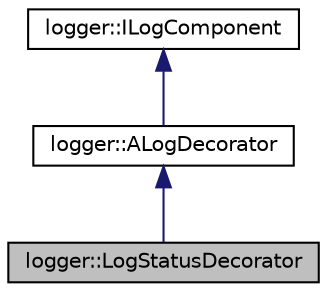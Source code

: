 digraph "logger::LogStatusDecorator"
{
 // LATEX_PDF_SIZE
  edge [fontname="Helvetica",fontsize="10",labelfontname="Helvetica",labelfontsize="10"];
  node [fontname="Helvetica",fontsize="10",shape=record];
  Node1 [label="logger::LogStatusDecorator",height=0.2,width=0.4,color="black", fillcolor="grey75", style="filled", fontcolor="black",tooltip=" "];
  Node2 -> Node1 [dir="back",color="midnightblue",fontsize="10",style="solid"];
  Node2 [label="logger::ALogDecorator",height=0.2,width=0.4,color="black", fillcolor="white", style="filled",URL="$classlogger_1_1_a_log_decorator.html",tooltip=" "];
  Node3 -> Node2 [dir="back",color="midnightblue",fontsize="10",style="solid"];
  Node3 [label="logger::ILogComponent",height=0.2,width=0.4,color="black", fillcolor="white", style="filled",URL="$classlogger_1_1_i_log_component.html",tooltip=" "];
}
